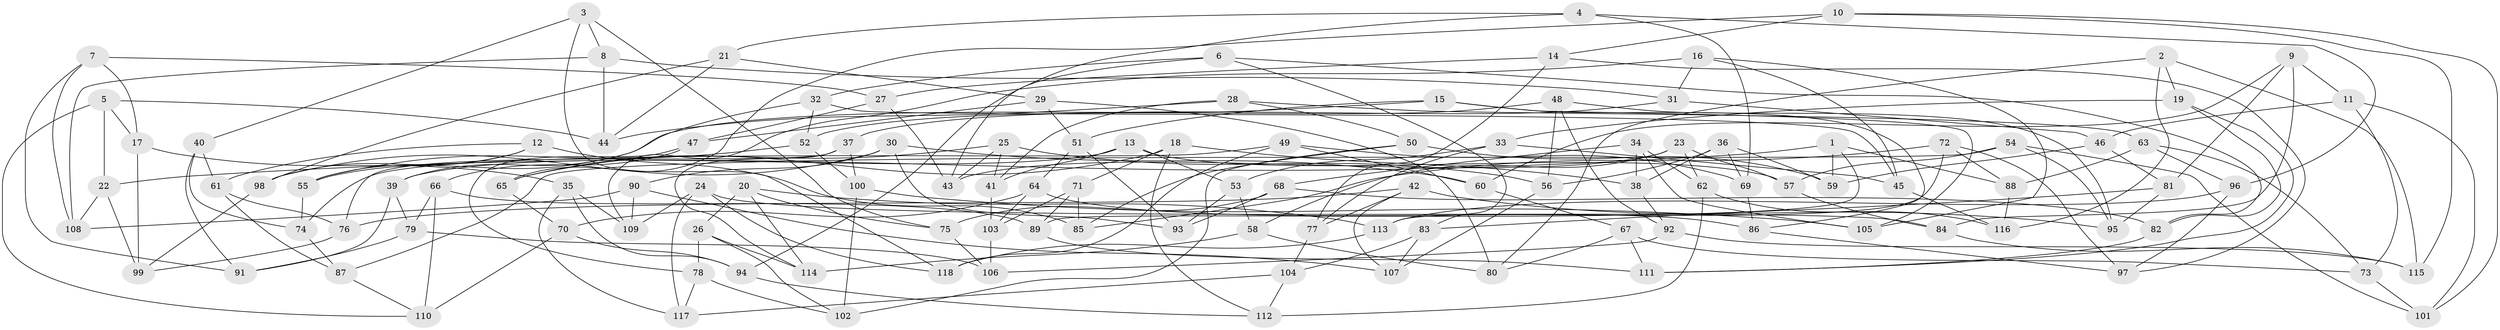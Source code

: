 // Generated by graph-tools (version 1.1) at 2025/26/03/09/25 03:26:57]
// undirected, 118 vertices, 236 edges
graph export_dot {
graph [start="1"]
  node [color=gray90,style=filled];
  1;
  2;
  3;
  4;
  5;
  6;
  7;
  8;
  9;
  10;
  11;
  12;
  13;
  14;
  15;
  16;
  17;
  18;
  19;
  20;
  21;
  22;
  23;
  24;
  25;
  26;
  27;
  28;
  29;
  30;
  31;
  32;
  33;
  34;
  35;
  36;
  37;
  38;
  39;
  40;
  41;
  42;
  43;
  44;
  45;
  46;
  47;
  48;
  49;
  50;
  51;
  52;
  53;
  54;
  55;
  56;
  57;
  58;
  59;
  60;
  61;
  62;
  63;
  64;
  65;
  66;
  67;
  68;
  69;
  70;
  71;
  72;
  73;
  74;
  75;
  76;
  77;
  78;
  79;
  80;
  81;
  82;
  83;
  84;
  85;
  86;
  87;
  88;
  89;
  90;
  91;
  92;
  93;
  94;
  95;
  96;
  97;
  98;
  99;
  100;
  101;
  102;
  103;
  104;
  105;
  106;
  107;
  108;
  109;
  110;
  111;
  112;
  113;
  114;
  115;
  116;
  117;
  118;
  1 -- 59;
  1 -- 89;
  1 -- 22;
  1 -- 88;
  2 -- 115;
  2 -- 80;
  2 -- 19;
  2 -- 116;
  3 -- 8;
  3 -- 118;
  3 -- 75;
  3 -- 40;
  4 -- 94;
  4 -- 21;
  4 -- 69;
  4 -- 96;
  5 -- 22;
  5 -- 110;
  5 -- 44;
  5 -- 17;
  6 -- 82;
  6 -- 43;
  6 -- 32;
  6 -- 83;
  7 -- 27;
  7 -- 17;
  7 -- 108;
  7 -- 91;
  8 -- 108;
  8 -- 31;
  8 -- 44;
  9 -- 11;
  9 -- 84;
  9 -- 81;
  9 -- 60;
  10 -- 101;
  10 -- 14;
  10 -- 65;
  10 -- 115;
  11 -- 46;
  11 -- 101;
  11 -- 73;
  12 -- 98;
  12 -- 55;
  12 -- 85;
  12 -- 61;
  13 -- 53;
  13 -- 39;
  13 -- 57;
  13 -- 41;
  14 -- 77;
  14 -- 97;
  14 -- 27;
  15 -- 86;
  15 -- 105;
  15 -- 55;
  15 -- 51;
  16 -- 109;
  16 -- 45;
  16 -- 105;
  16 -- 31;
  17 -- 35;
  17 -- 99;
  18 -- 71;
  18 -- 65;
  18 -- 38;
  18 -- 112;
  19 -- 82;
  19 -- 111;
  19 -- 33;
  20 -- 75;
  20 -- 114;
  20 -- 113;
  20 -- 26;
  21 -- 98;
  21 -- 44;
  21 -- 29;
  22 -- 108;
  22 -- 99;
  23 -- 57;
  23 -- 58;
  23 -- 62;
  23 -- 43;
  24 -- 109;
  24 -- 117;
  24 -- 84;
  24 -- 118;
  25 -- 43;
  25 -- 56;
  25 -- 65;
  25 -- 41;
  26 -- 114;
  26 -- 78;
  26 -- 102;
  27 -- 43;
  27 -- 47;
  28 -- 44;
  28 -- 50;
  28 -- 63;
  28 -- 41;
  29 -- 47;
  29 -- 51;
  29 -- 80;
  30 -- 93;
  30 -- 60;
  30 -- 90;
  30 -- 98;
  31 -- 46;
  31 -- 37;
  32 -- 39;
  32 -- 45;
  32 -- 52;
  33 -- 45;
  33 -- 53;
  33 -- 77;
  34 -- 62;
  34 -- 38;
  34 -- 68;
  34 -- 105;
  35 -- 94;
  35 -- 109;
  35 -- 117;
  36 -- 56;
  36 -- 59;
  36 -- 38;
  36 -- 69;
  37 -- 114;
  37 -- 76;
  37 -- 100;
  38 -- 92;
  39 -- 91;
  39 -- 79;
  40 -- 74;
  40 -- 61;
  40 -- 91;
  41 -- 103;
  42 -- 95;
  42 -- 76;
  42 -- 77;
  42 -- 107;
  45 -- 116;
  46 -- 59;
  46 -- 81;
  47 -- 78;
  47 -- 66;
  48 -- 92;
  48 -- 52;
  48 -- 56;
  48 -- 95;
  49 -- 118;
  49 -- 69;
  49 -- 74;
  49 -- 60;
  50 -- 102;
  50 -- 85;
  50 -- 59;
  51 -- 64;
  51 -- 93;
  52 -- 100;
  52 -- 55;
  53 -- 58;
  53 -- 93;
  54 -- 101;
  54 -- 87;
  54 -- 57;
  54 -- 95;
  55 -- 74;
  56 -- 107;
  57 -- 84;
  58 -- 80;
  58 -- 114;
  60 -- 67;
  61 -- 76;
  61 -- 87;
  62 -- 112;
  62 -- 116;
  63 -- 96;
  63 -- 88;
  63 -- 73;
  64 -- 86;
  64 -- 70;
  64 -- 103;
  65 -- 70;
  66 -- 79;
  66 -- 89;
  66 -- 110;
  67 -- 111;
  67 -- 80;
  67 -- 73;
  68 -- 93;
  68 -- 82;
  68 -- 75;
  69 -- 86;
  70 -- 110;
  70 -- 94;
  71 -- 89;
  71 -- 103;
  71 -- 85;
  72 -- 85;
  72 -- 113;
  72 -- 97;
  72 -- 88;
  73 -- 101;
  74 -- 87;
  75 -- 106;
  76 -- 99;
  77 -- 104;
  78 -- 102;
  78 -- 117;
  79 -- 106;
  79 -- 91;
  81 -- 95;
  81 -- 83;
  82 -- 111;
  83 -- 107;
  83 -- 104;
  84 -- 115;
  86 -- 97;
  87 -- 110;
  88 -- 116;
  89 -- 111;
  90 -- 108;
  90 -- 109;
  90 -- 107;
  92 -- 106;
  92 -- 115;
  94 -- 112;
  96 -- 97;
  96 -- 113;
  98 -- 99;
  100 -- 105;
  100 -- 102;
  103 -- 106;
  104 -- 117;
  104 -- 112;
  113 -- 118;
}
